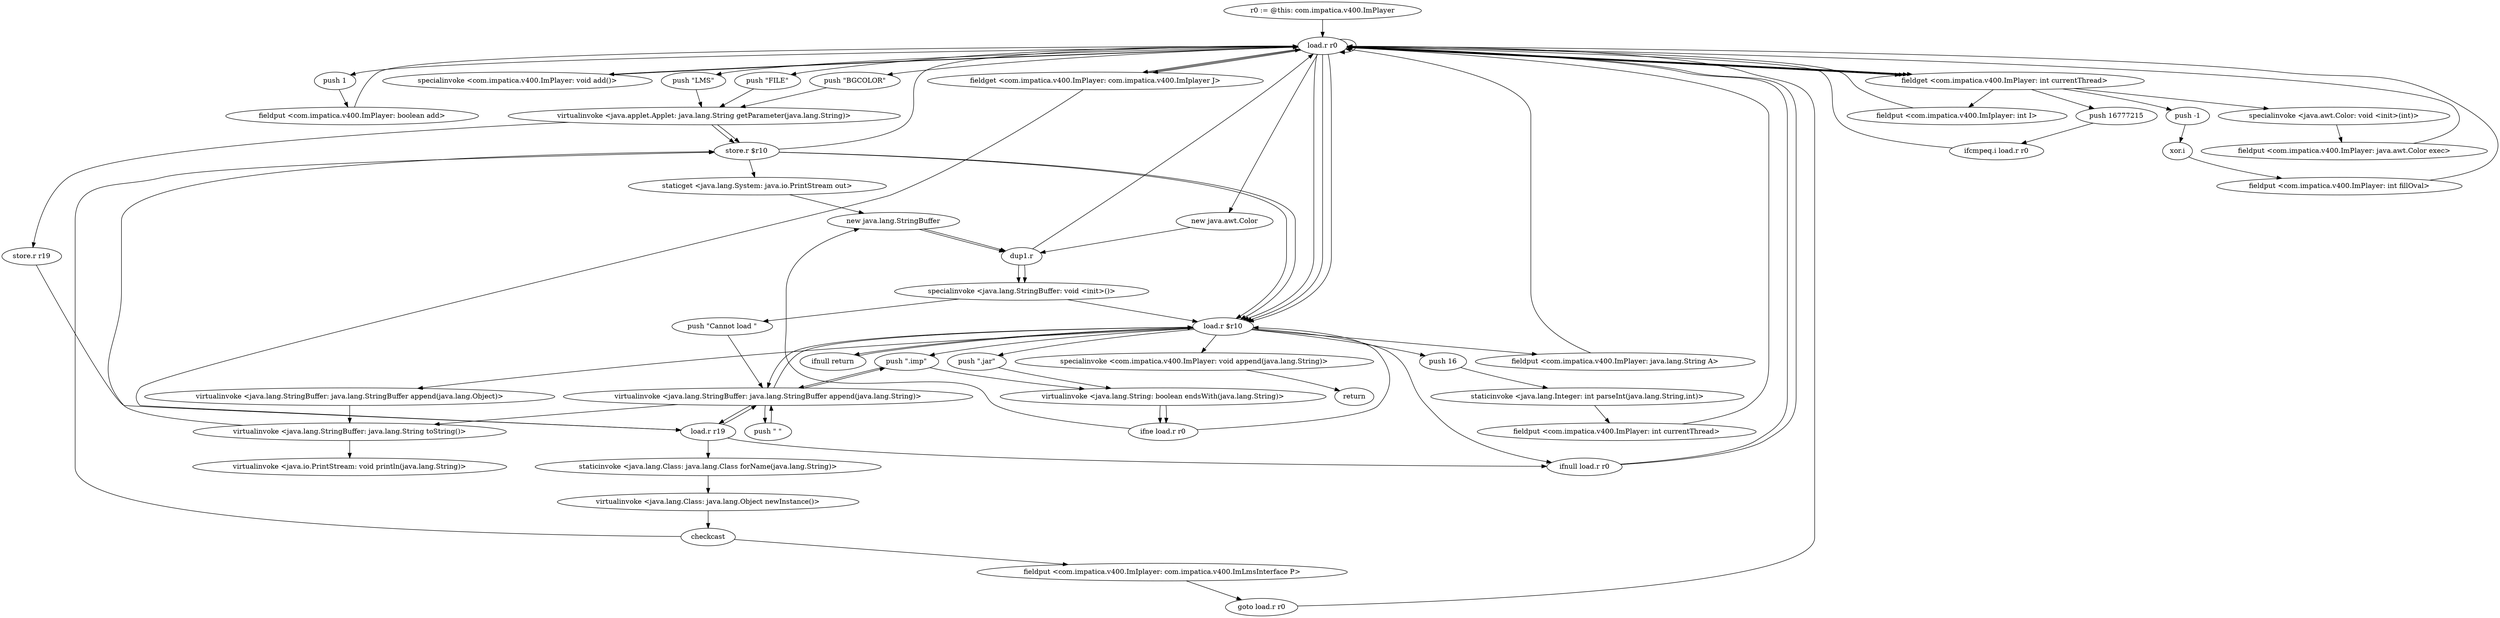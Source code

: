 digraph "" {
    "r0 := @this: com.impatica.v400.ImPlayer"
    "load.r r0"
    "r0 := @this: com.impatica.v400.ImPlayer"->"load.r r0";
    "push 1"
    "load.r r0"->"push 1";
    "fieldput <com.impatica.v400.ImPlayer: boolean add>"
    "push 1"->"fieldput <com.impatica.v400.ImPlayer: boolean add>";
    "fieldput <com.impatica.v400.ImPlayer: boolean add>"->"load.r r0";
    "specialinvoke <com.impatica.v400.ImPlayer: void add()>"
    "load.r r0"->"specialinvoke <com.impatica.v400.ImPlayer: void add()>";
    "specialinvoke <com.impatica.v400.ImPlayer: void add()>"->"load.r r0";
    "push \"BGCOLOR\""
    "load.r r0"->"push \"BGCOLOR\"";
    "virtualinvoke <java.applet.Applet: java.lang.String getParameter(java.lang.String)>"
    "push \"BGCOLOR\""->"virtualinvoke <java.applet.Applet: java.lang.String getParameter(java.lang.String)>";
    "store.r $r10"
    "virtualinvoke <java.applet.Applet: java.lang.String getParameter(java.lang.String)>"->"store.r $r10";
    "load.r $r10"
    "store.r $r10"->"load.r $r10";
    "ifnull load.r r0"
    "load.r $r10"->"ifnull load.r r0";
    "ifnull load.r r0"->"load.r r0";
    "load.r r0"->"load.r $r10";
    "push 16"
    "load.r $r10"->"push 16";
    "staticinvoke <java.lang.Integer: int parseInt(java.lang.String,int)>"
    "push 16"->"staticinvoke <java.lang.Integer: int parseInt(java.lang.String,int)>";
    "fieldput <com.impatica.v400.ImPlayer: int currentThread>"
    "staticinvoke <java.lang.Integer: int parseInt(java.lang.String,int)>"->"fieldput <com.impatica.v400.ImPlayer: int currentThread>";
    "fieldput <com.impatica.v400.ImPlayer: int currentThread>"->"load.r r0";
    "fieldget <com.impatica.v400.ImPlayer: com.impatica.v400.ImIplayer J>"
    "load.r r0"->"fieldget <com.impatica.v400.ImPlayer: com.impatica.v400.ImIplayer J>";
    "fieldget <com.impatica.v400.ImPlayer: com.impatica.v400.ImIplayer J>"->"load.r r0";
    "fieldget <com.impatica.v400.ImPlayer: int currentThread>"
    "load.r r0"->"fieldget <com.impatica.v400.ImPlayer: int currentThread>";
    "fieldput <com.impatica.v400.ImIplayer: int I>"
    "fieldget <com.impatica.v400.ImPlayer: int currentThread>"->"fieldput <com.impatica.v400.ImIplayer: int I>";
    "fieldput <com.impatica.v400.ImIplayer: int I>"->"load.r r0";
    "new java.awt.Color"
    "load.r r0"->"new java.awt.Color";
    "dup1.r"
    "new java.awt.Color"->"dup1.r";
    "dup1.r"->"load.r r0";
    "load.r r0"->"fieldget <com.impatica.v400.ImPlayer: int currentThread>";
    "specialinvoke <java.awt.Color: void <init>(int)>"
    "fieldget <com.impatica.v400.ImPlayer: int currentThread>"->"specialinvoke <java.awt.Color: void <init>(int)>";
    "fieldput <com.impatica.v400.ImPlayer: java.awt.Color exec>"
    "specialinvoke <java.awt.Color: void <init>(int)>"->"fieldput <com.impatica.v400.ImPlayer: java.awt.Color exec>";
    "fieldput <com.impatica.v400.ImPlayer: java.awt.Color exec>"->"load.r r0";
    "load.r r0"->"fieldget <com.impatica.v400.ImPlayer: int currentThread>";
    "push 16777215"
    "fieldget <com.impatica.v400.ImPlayer: int currentThread>"->"push 16777215";
    "ifcmpeq.i load.r r0"
    "push 16777215"->"ifcmpeq.i load.r r0";
    "ifcmpeq.i load.r r0"->"load.r r0";
    "load.r r0"->"load.r r0";
    "load.r r0"->"fieldget <com.impatica.v400.ImPlayer: int currentThread>";
    "push -1"
    "fieldget <com.impatica.v400.ImPlayer: int currentThread>"->"push -1";
    "xor.i"
    "push -1"->"xor.i";
    "fieldput <com.impatica.v400.ImPlayer: int fillOval>"
    "xor.i"->"fieldput <com.impatica.v400.ImPlayer: int fillOval>";
    "fieldput <com.impatica.v400.ImPlayer: int fillOval>"->"load.r r0";
    "push \"LMS\""
    "load.r r0"->"push \"LMS\"";
    "push \"LMS\""->"virtualinvoke <java.applet.Applet: java.lang.String getParameter(java.lang.String)>";
    "store.r r19"
    "virtualinvoke <java.applet.Applet: java.lang.String getParameter(java.lang.String)>"->"store.r r19";
    "load.r r19"
    "store.r r19"->"load.r r19";
    "load.r r19"->"ifnull load.r r0";
    "ifnull load.r r0"->"load.r r0";
    "load.r r0"->"fieldget <com.impatica.v400.ImPlayer: com.impatica.v400.ImIplayer J>";
    "fieldget <com.impatica.v400.ImPlayer: com.impatica.v400.ImIplayer J>"->"load.r r19";
    "staticinvoke <java.lang.Class: java.lang.Class forName(java.lang.String)>"
    "load.r r19"->"staticinvoke <java.lang.Class: java.lang.Class forName(java.lang.String)>";
    "virtualinvoke <java.lang.Class: java.lang.Object newInstance()>"
    "staticinvoke <java.lang.Class: java.lang.Class forName(java.lang.String)>"->"virtualinvoke <java.lang.Class: java.lang.Object newInstance()>";
    "checkcast"
    "virtualinvoke <java.lang.Class: java.lang.Object newInstance()>"->"checkcast";
    "fieldput <com.impatica.v400.ImIplayer: com.impatica.v400.ImLmsInterface P>"
    "checkcast"->"fieldput <com.impatica.v400.ImIplayer: com.impatica.v400.ImLmsInterface P>";
    "goto load.r r0"
    "fieldput <com.impatica.v400.ImIplayer: com.impatica.v400.ImLmsInterface P>"->"goto load.r r0";
    "goto load.r r0"->"load.r r0";
    "push \"FILE\""
    "load.r r0"->"push \"FILE\"";
    "push \"FILE\""->"virtualinvoke <java.applet.Applet: java.lang.String getParameter(java.lang.String)>";
    "virtualinvoke <java.applet.Applet: java.lang.String getParameter(java.lang.String)>"->"store.r $r10";
    "store.r $r10"->"load.r $r10";
    "ifnull return"
    "load.r $r10"->"ifnull return";
    "ifnull return"->"load.r $r10";
    "push \".jar\""
    "load.r $r10"->"push \".jar\"";
    "virtualinvoke <java.lang.String: boolean endsWith(java.lang.String)>"
    "push \".jar\""->"virtualinvoke <java.lang.String: boolean endsWith(java.lang.String)>";
    "ifne load.r r0"
    "virtualinvoke <java.lang.String: boolean endsWith(java.lang.String)>"->"ifne load.r r0";
    "ifne load.r r0"->"load.r $r10";
    "push \".imp\""
    "load.r $r10"->"push \".imp\"";
    "push \".imp\""->"virtualinvoke <java.lang.String: boolean endsWith(java.lang.String)>";
    "virtualinvoke <java.lang.String: boolean endsWith(java.lang.String)>"->"ifne load.r r0";
    "new java.lang.StringBuffer"
    "ifne load.r r0"->"new java.lang.StringBuffer";
    "new java.lang.StringBuffer"->"dup1.r";
    "specialinvoke <java.lang.StringBuffer: void <init>()>"
    "dup1.r"->"specialinvoke <java.lang.StringBuffer: void <init>()>";
    "specialinvoke <java.lang.StringBuffer: void <init>()>"->"load.r $r10";
    "virtualinvoke <java.lang.StringBuffer: java.lang.StringBuffer append(java.lang.String)>"
    "load.r $r10"->"virtualinvoke <java.lang.StringBuffer: java.lang.StringBuffer append(java.lang.String)>";
    "virtualinvoke <java.lang.StringBuffer: java.lang.StringBuffer append(java.lang.String)>"->"push \".imp\"";
    "push \".imp\""->"virtualinvoke <java.lang.StringBuffer: java.lang.StringBuffer append(java.lang.String)>";
    "virtualinvoke <java.lang.StringBuffer: java.lang.String toString()>"
    "virtualinvoke <java.lang.StringBuffer: java.lang.StringBuffer append(java.lang.String)>"->"virtualinvoke <java.lang.StringBuffer: java.lang.String toString()>";
    "virtualinvoke <java.lang.StringBuffer: java.lang.String toString()>"->"store.r $r10";
    "store.r $r10"->"load.r r0";
    "load.r r0"->"load.r $r10";
    "fieldput <com.impatica.v400.ImPlayer: java.lang.String A>"
    "load.r $r10"->"fieldput <com.impatica.v400.ImPlayer: java.lang.String A>";
    "fieldput <com.impatica.v400.ImPlayer: java.lang.String A>"->"load.r r0";
    "load.r r0"->"load.r $r10";
    "specialinvoke <com.impatica.v400.ImPlayer: void append(java.lang.String)>"
    "load.r $r10"->"specialinvoke <com.impatica.v400.ImPlayer: void append(java.lang.String)>";
    "return"
    "specialinvoke <com.impatica.v400.ImPlayer: void append(java.lang.String)>"->"return";
    "checkcast"->"store.r $r10";
    "staticget <java.lang.System: java.io.PrintStream out>"
    "store.r $r10"->"staticget <java.lang.System: java.io.PrintStream out>";
    "staticget <java.lang.System: java.io.PrintStream out>"->"new java.lang.StringBuffer";
    "new java.lang.StringBuffer"->"dup1.r";
    "dup1.r"->"specialinvoke <java.lang.StringBuffer: void <init>()>";
    "push \"Cannot load \""
    "specialinvoke <java.lang.StringBuffer: void <init>()>"->"push \"Cannot load \"";
    "push \"Cannot load \""->"virtualinvoke <java.lang.StringBuffer: java.lang.StringBuffer append(java.lang.String)>";
    "virtualinvoke <java.lang.StringBuffer: java.lang.StringBuffer append(java.lang.String)>"->"load.r r19";
    "load.r r19"->"virtualinvoke <java.lang.StringBuffer: java.lang.StringBuffer append(java.lang.String)>";
    "push \" \""
    "virtualinvoke <java.lang.StringBuffer: java.lang.StringBuffer append(java.lang.String)>"->"push \" \"";
    "push \" \""->"virtualinvoke <java.lang.StringBuffer: java.lang.StringBuffer append(java.lang.String)>";
    "virtualinvoke <java.lang.StringBuffer: java.lang.StringBuffer append(java.lang.String)>"->"load.r $r10";
    "virtualinvoke <java.lang.StringBuffer: java.lang.StringBuffer append(java.lang.Object)>"
    "load.r $r10"->"virtualinvoke <java.lang.StringBuffer: java.lang.StringBuffer append(java.lang.Object)>";
    "virtualinvoke <java.lang.StringBuffer: java.lang.StringBuffer append(java.lang.Object)>"->"virtualinvoke <java.lang.StringBuffer: java.lang.String toString()>";
    "virtualinvoke <java.io.PrintStream: void println(java.lang.String)>"
    "virtualinvoke <java.lang.StringBuffer: java.lang.String toString()>"->"virtualinvoke <java.io.PrintStream: void println(java.lang.String)>";
}

